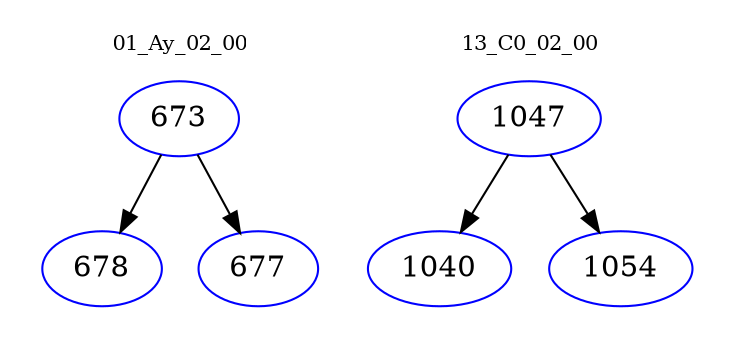 digraph{
subgraph cluster_0 {
color = white
label = "01_Ay_02_00";
fontsize=10;
T0_673 [label="673", color="blue"]
T0_673 -> T0_678 [color="black"]
T0_678 [label="678", color="blue"]
T0_673 -> T0_677 [color="black"]
T0_677 [label="677", color="blue"]
}
subgraph cluster_1 {
color = white
label = "13_C0_02_00";
fontsize=10;
T1_1047 [label="1047", color="blue"]
T1_1047 -> T1_1040 [color="black"]
T1_1040 [label="1040", color="blue"]
T1_1047 -> T1_1054 [color="black"]
T1_1054 [label="1054", color="blue"]
}
}
